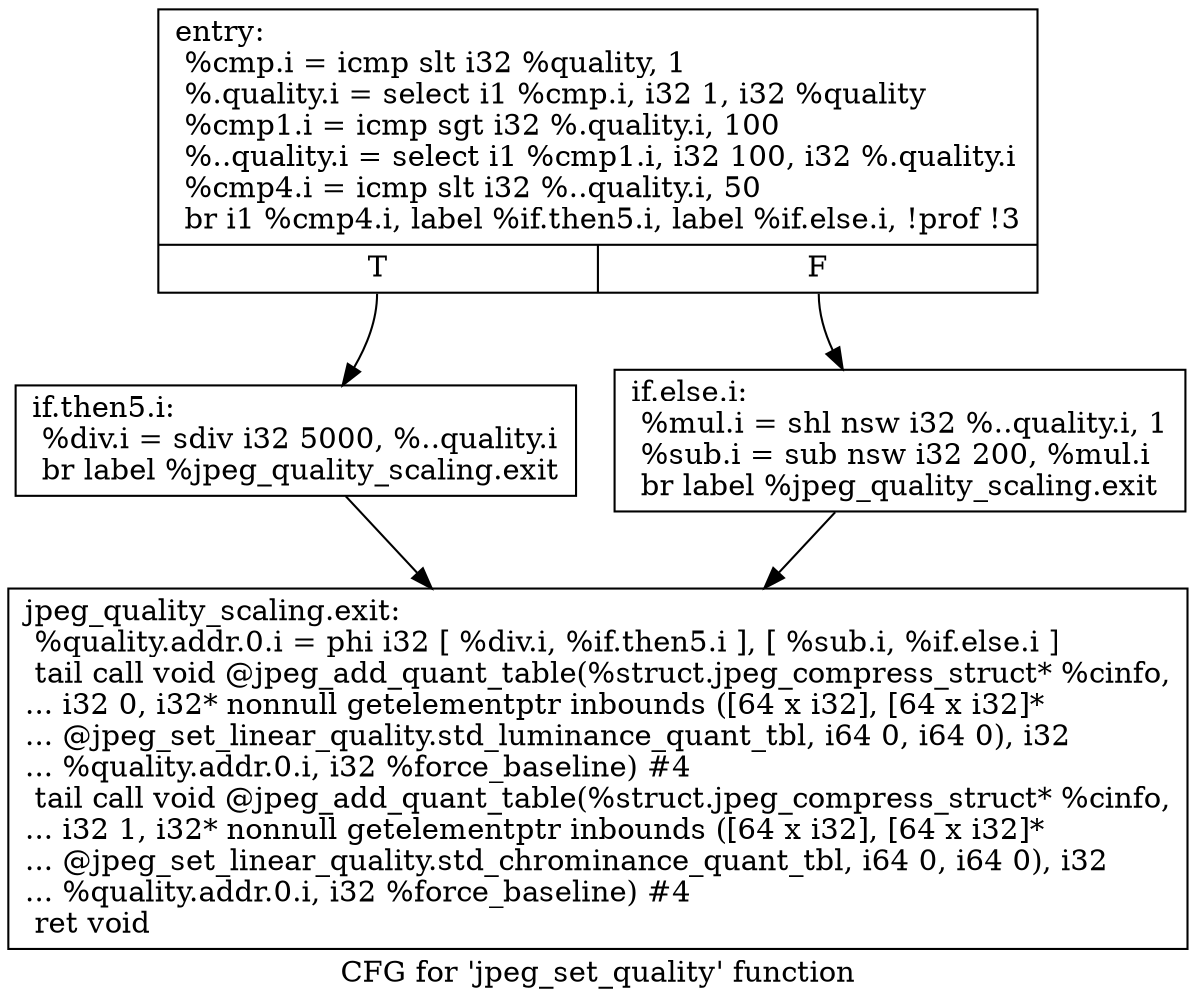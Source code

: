 digraph "CFG for 'jpeg_set_quality' function" {
	label="CFG for 'jpeg_set_quality' function";

	Node0x6602aa0 [shape=record,label="{entry:\l  %cmp.i = icmp slt i32 %quality, 1\l  %.quality.i = select i1 %cmp.i, i32 1, i32 %quality\l  %cmp1.i = icmp sgt i32 %.quality.i, 100\l  %..quality.i = select i1 %cmp1.i, i32 100, i32 %.quality.i\l  %cmp4.i = icmp slt i32 %..quality.i, 50\l  br i1 %cmp4.i, label %if.then5.i, label %if.else.i, !prof !3\l|{<s0>T|<s1>F}}"];
	Node0x6602aa0:s0 -> Node0x6602e50;
	Node0x6602aa0:s1 -> Node0x6602ed0;
	Node0x6602e50 [shape=record,label="{if.then5.i:                                       \l  %div.i = sdiv i32 5000, %..quality.i\l  br label %jpeg_quality_scaling.exit\l}"];
	Node0x6602e50 -> Node0x6603720;
	Node0x6602ed0 [shape=record,label="{if.else.i:                                        \l  %mul.i = shl nsw i32 %..quality.i, 1\l  %sub.i = sub nsw i32 200, %mul.i\l  br label %jpeg_quality_scaling.exit\l}"];
	Node0x6602ed0 -> Node0x6603720;
	Node0x6603720 [shape=record,label="{jpeg_quality_scaling.exit:                        \l  %quality.addr.0.i = phi i32 [ %div.i, %if.then5.i ], [ %sub.i, %if.else.i ]\l  tail call void @jpeg_add_quant_table(%struct.jpeg_compress_struct* %cinfo,\l... i32 0, i32* nonnull getelementptr inbounds ([64 x i32], [64 x i32]*\l... @jpeg_set_linear_quality.std_luminance_quant_tbl, i64 0, i64 0), i32\l... %quality.addr.0.i, i32 %force_baseline) #4\l  tail call void @jpeg_add_quant_table(%struct.jpeg_compress_struct* %cinfo,\l... i32 1, i32* nonnull getelementptr inbounds ([64 x i32], [64 x i32]*\l... @jpeg_set_linear_quality.std_chrominance_quant_tbl, i64 0, i64 0), i32\l... %quality.addr.0.i, i32 %force_baseline) #4\l  ret void\l}"];
}
